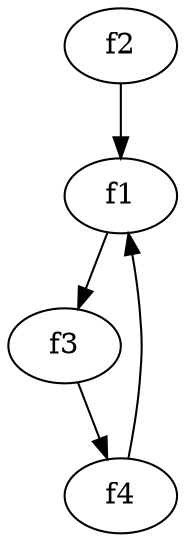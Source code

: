 strict digraph  {
f1;
f2;
f3;
f4;
f1 -> f3  [weight=2];
f2 -> f1  [weight=2];
f3 -> f4  [weight=2];
f4 -> f1  [weight=2];
}
